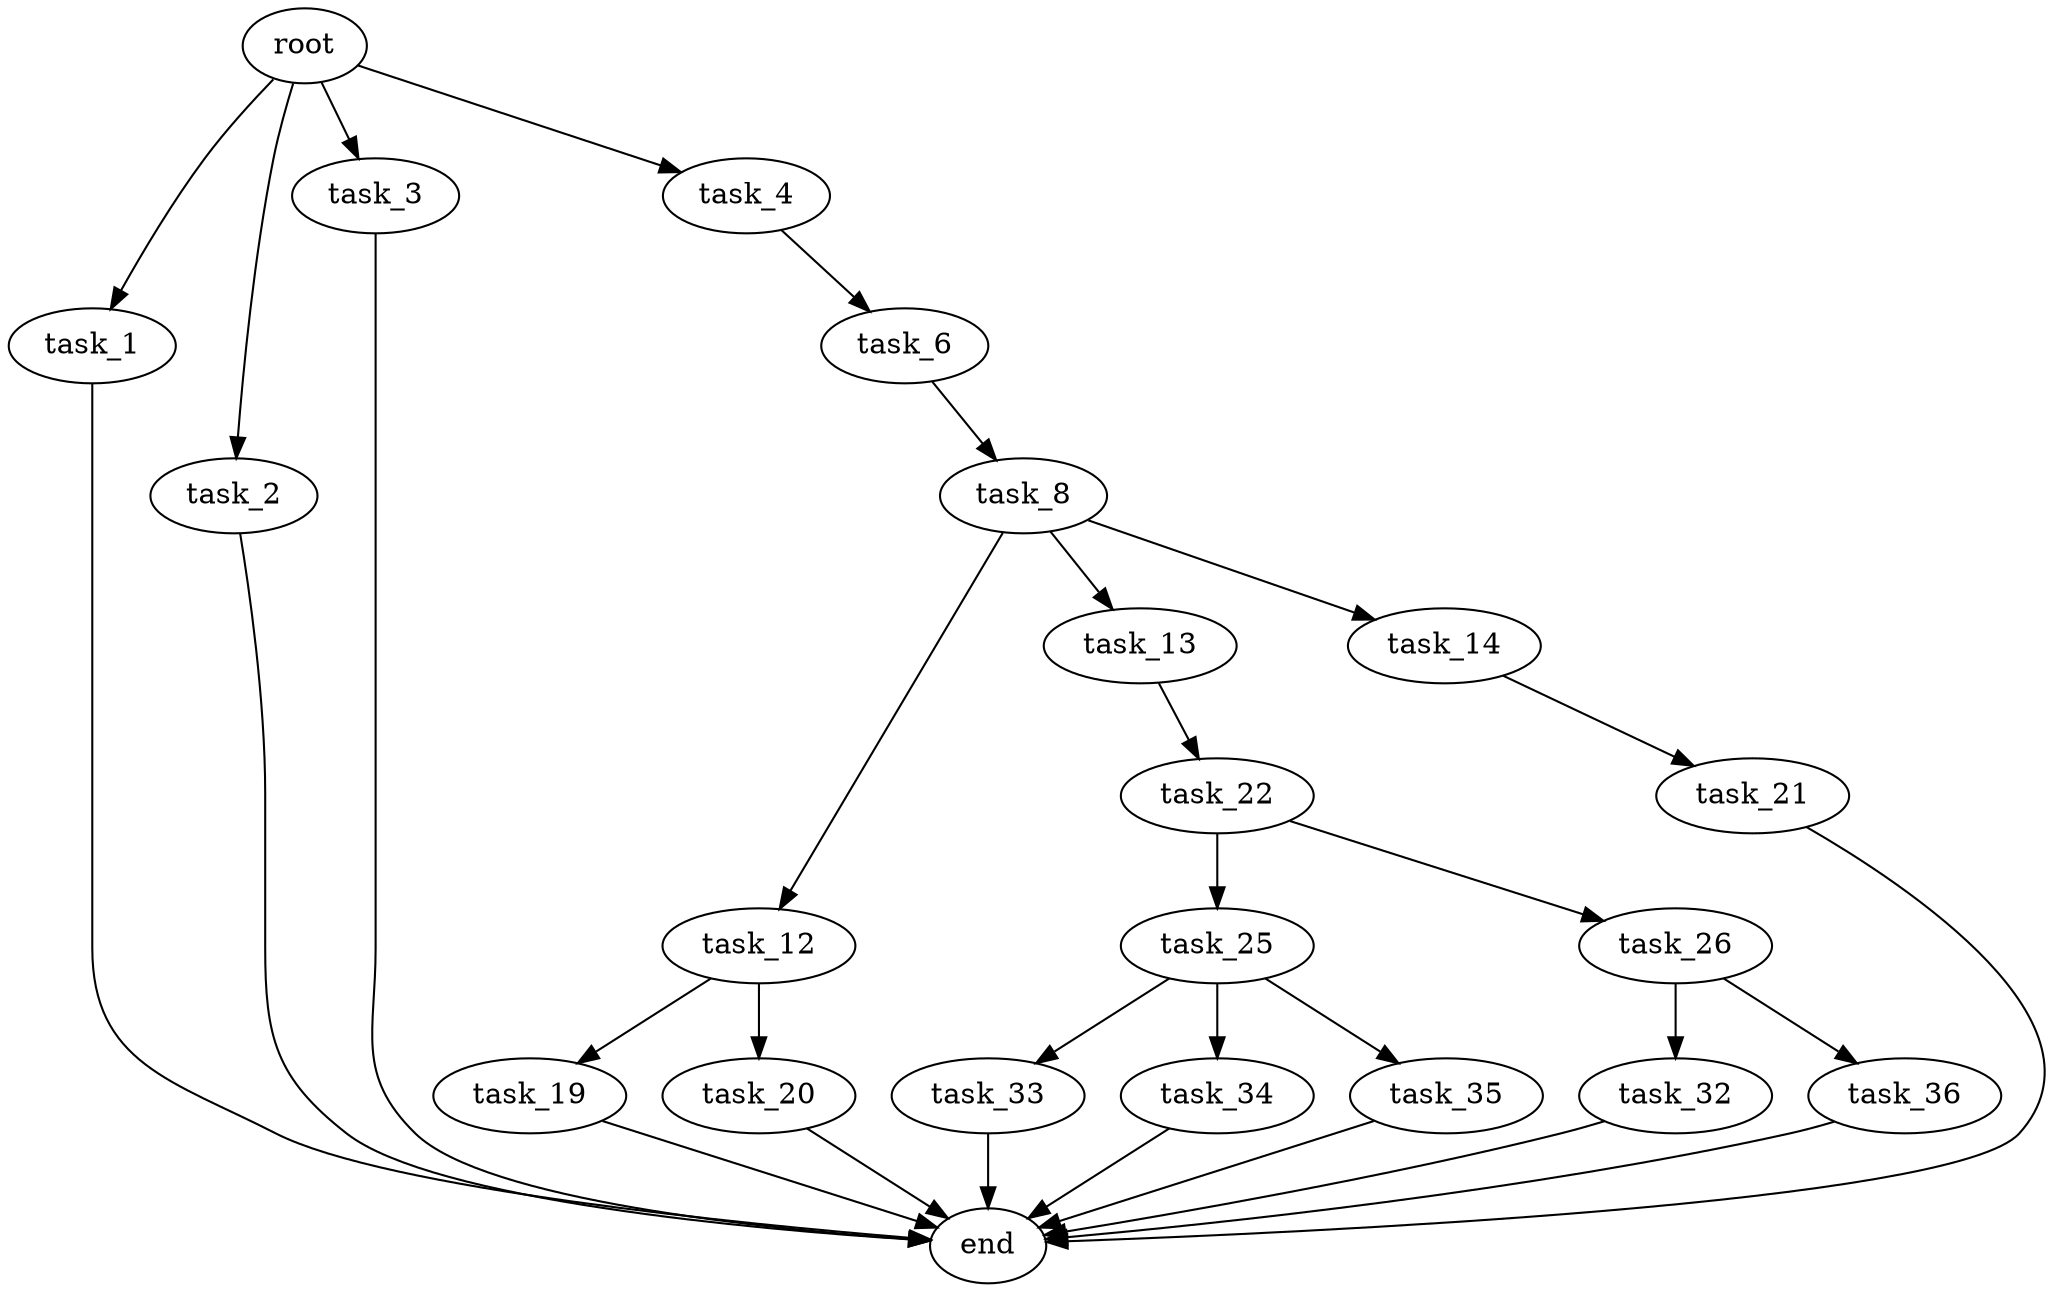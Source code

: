 digraph G {
  root [size="0.000000"];
  task_1 [size="487605945199.000000"];
  task_2 [size="368293445632.000000"];
  task_3 [size="134217728000.000000"];
  task_4 [size="446123215151.000000"];
  task_6 [size="22665249264.000000"];
  task_8 [size="368293445632.000000"];
  task_12 [size="5408437192.000000"];
  task_13 [size="28991029248.000000"];
  task_14 [size="134217728000.000000"];
  task_19 [size="231928233984.000000"];
  task_20 [size="292071607783.000000"];
  task_21 [size="31114325753.000000"];
  task_22 [size="15906650224.000000"];
  task_25 [size="8589934592.000000"];
  task_26 [size="654749628572.000000"];
  task_32 [size="782757789696.000000"];
  task_33 [size="37475511006.000000"];
  task_34 [size="151175211146.000000"];
  task_35 [size="510761881011.000000"];
  task_36 [size="6947321527.000000"];
  end [size="0.000000"];

  root -> task_1 [size="1.000000"];
  root -> task_2 [size="1.000000"];
  root -> task_3 [size="1.000000"];
  root -> task_4 [size="1.000000"];
  task_1 -> end [size="1.000000"];
  task_2 -> end [size="1.000000"];
  task_3 -> end [size="1.000000"];
  task_4 -> task_6 [size="536870912.000000"];
  task_6 -> task_8 [size="536870912.000000"];
  task_8 -> task_12 [size="411041792.000000"];
  task_8 -> task_13 [size="411041792.000000"];
  task_8 -> task_14 [size="411041792.000000"];
  task_12 -> task_19 [size="411041792.000000"];
  task_12 -> task_20 [size="411041792.000000"];
  task_13 -> task_22 [size="75497472.000000"];
  task_14 -> task_21 [size="209715200.000000"];
  task_19 -> end [size="1.000000"];
  task_20 -> end [size="1.000000"];
  task_21 -> end [size="1.000000"];
  task_22 -> task_25 [size="301989888.000000"];
  task_22 -> task_26 [size="301989888.000000"];
  task_25 -> task_33 [size="33554432.000000"];
  task_25 -> task_34 [size="33554432.000000"];
  task_25 -> task_35 [size="33554432.000000"];
  task_26 -> task_32 [size="679477248.000000"];
  task_26 -> task_36 [size="679477248.000000"];
  task_32 -> end [size="1.000000"];
  task_33 -> end [size="1.000000"];
  task_34 -> end [size="1.000000"];
  task_35 -> end [size="1.000000"];
  task_36 -> end [size="1.000000"];
}
